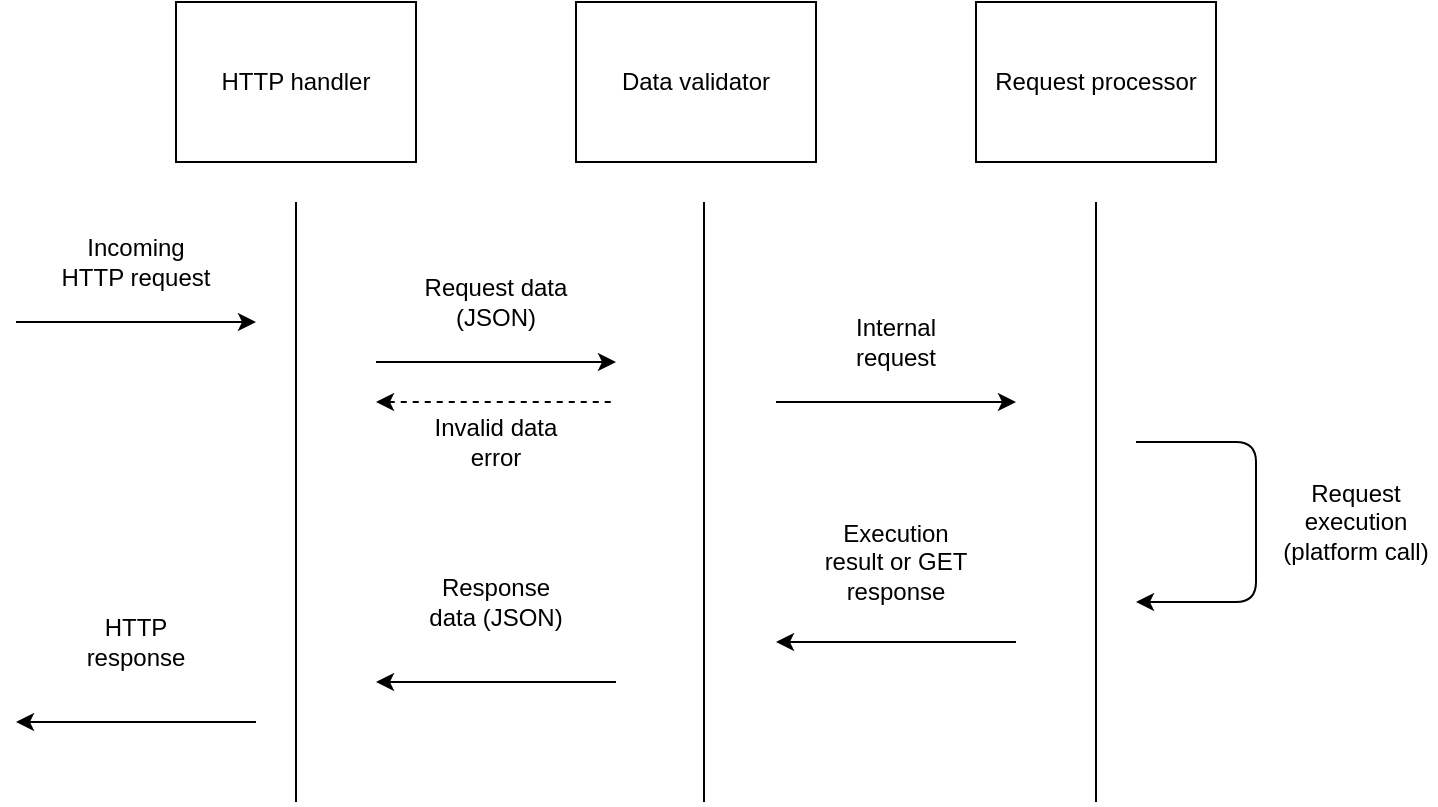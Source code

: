 <mxfile version="14.1.8" type="device"><diagram id="cPdftNuJx0qDrDwf_wwC" name="HTTP processing"><mxGraphModel dx="812" dy="504" grid="1" gridSize="10" guides="1" tooltips="1" connect="1" arrows="1" fold="1" page="1" pageScale="1" pageWidth="850" pageHeight="1100" math="0" shadow="0"><root><mxCell id="0"/><mxCell id="1" parent="0"/><mxCell id="GxVAUg94IcMfXfOqToCY-2" value="Incoming HTTP request" style="text;html=1;strokeColor=none;fillColor=none;align=center;verticalAlign=middle;whiteSpace=wrap;rounded=0;" vertex="1" parent="1"><mxGeometry x="100" y="150" width="80" height="40" as="geometry"/></mxCell><mxCell id="GxVAUg94IcMfXfOqToCY-3" value="HTTP handler" style="rounded=0;whiteSpace=wrap;html=1;" vertex="1" parent="1"><mxGeometry x="160" y="40" width="120" height="80" as="geometry"/></mxCell><mxCell id="GxVAUg94IcMfXfOqToCY-4" value="" style="endArrow=classic;html=1;" edge="1" parent="1"><mxGeometry width="50" height="50" relative="1" as="geometry"><mxPoint x="80" y="200" as="sourcePoint"/><mxPoint x="200" y="200" as="targetPoint"/></mxGeometry></mxCell><mxCell id="GxVAUg94IcMfXfOqToCY-5" value="" style="endArrow=none;html=1;" edge="1" parent="1"><mxGeometry width="50" height="50" relative="1" as="geometry"><mxPoint x="220" y="440" as="sourcePoint"/><mxPoint x="220" y="140" as="targetPoint"/></mxGeometry></mxCell><mxCell id="GxVAUg94IcMfXfOqToCY-6" value="Data validator" style="rounded=0;whiteSpace=wrap;html=1;" vertex="1" parent="1"><mxGeometry x="360" y="40" width="120" height="80" as="geometry"/></mxCell><mxCell id="GxVAUg94IcMfXfOqToCY-7" value="" style="endArrow=classic;html=1;" edge="1" parent="1"><mxGeometry width="50" height="50" relative="1" as="geometry"><mxPoint x="260" y="220" as="sourcePoint"/><mxPoint x="380" y="220" as="targetPoint"/></mxGeometry></mxCell><mxCell id="GxVAUg94IcMfXfOqToCY-8" value="Request data (JSON)" style="text;html=1;strokeColor=none;fillColor=none;align=center;verticalAlign=middle;whiteSpace=wrap;rounded=0;" vertex="1" parent="1"><mxGeometry x="280" y="170" width="80" height="40" as="geometry"/></mxCell><mxCell id="GxVAUg94IcMfXfOqToCY-9" value="" style="endArrow=none;html=1;" edge="1" parent="1"><mxGeometry width="50" height="50" relative="1" as="geometry"><mxPoint x="424" y="440" as="sourcePoint"/><mxPoint x="424" y="140" as="targetPoint"/></mxGeometry></mxCell><mxCell id="GxVAUg94IcMfXfOqToCY-10" value="Request processor" style="rounded=0;whiteSpace=wrap;html=1;" vertex="1" parent="1"><mxGeometry x="560" y="40" width="120" height="80" as="geometry"/></mxCell><mxCell id="GxVAUg94IcMfXfOqToCY-11" value="" style="endArrow=none;html=1;" edge="1" parent="1"><mxGeometry width="50" height="50" relative="1" as="geometry"><mxPoint x="620" y="440" as="sourcePoint"/><mxPoint x="620" y="140" as="targetPoint"/></mxGeometry></mxCell><mxCell id="GxVAUg94IcMfXfOqToCY-12" value="" style="endArrow=classic;html=1;" edge="1" parent="1"><mxGeometry width="50" height="50" relative="1" as="geometry"><mxPoint x="460" y="240" as="sourcePoint"/><mxPoint x="580" y="240" as="targetPoint"/></mxGeometry></mxCell><mxCell id="GxVAUg94IcMfXfOqToCY-13" value="Internal request" style="text;html=1;strokeColor=none;fillColor=none;align=center;verticalAlign=middle;whiteSpace=wrap;rounded=0;" vertex="1" parent="1"><mxGeometry x="480" y="190" width="80" height="40" as="geometry"/></mxCell><mxCell id="GxVAUg94IcMfXfOqToCY-14" value="" style="endArrow=none;html=1;dashed=1;startArrow=classic;startFill=1;endFill=0;" edge="1" parent="1"><mxGeometry width="50" height="50" relative="1" as="geometry"><mxPoint x="260" y="240" as="sourcePoint"/><mxPoint x="380" y="240" as="targetPoint"/></mxGeometry></mxCell><mxCell id="GxVAUg94IcMfXfOqToCY-15" value="Invalid data error" style="text;html=1;strokeColor=none;fillColor=none;align=center;verticalAlign=middle;whiteSpace=wrap;rounded=0;" vertex="1" parent="1"><mxGeometry x="280" y="240" width="80" height="40" as="geometry"/></mxCell><mxCell id="GxVAUg94IcMfXfOqToCY-16" value="" style="endArrow=classic;html=1;" edge="1" parent="1"><mxGeometry width="50" height="50" relative="1" as="geometry"><mxPoint x="640" y="260" as="sourcePoint"/><mxPoint x="640" y="340" as="targetPoint"/><Array as="points"><mxPoint x="700" y="260"/><mxPoint x="700" y="340"/></Array></mxGeometry></mxCell><mxCell id="GxVAUg94IcMfXfOqToCY-17" value="Request execution&lt;br&gt;(platform call)" style="text;html=1;strokeColor=none;fillColor=none;align=center;verticalAlign=middle;whiteSpace=wrap;rounded=0;" vertex="1" parent="1"><mxGeometry x="710" y="280" width="80" height="40" as="geometry"/></mxCell><mxCell id="GxVAUg94IcMfXfOqToCY-18" value="" style="endArrow=classic;html=1;" edge="1" parent="1"><mxGeometry width="50" height="50" relative="1" as="geometry"><mxPoint x="580" y="360" as="sourcePoint"/><mxPoint x="460" y="360" as="targetPoint"/></mxGeometry></mxCell><mxCell id="GxVAUg94IcMfXfOqToCY-19" value="Execution result or GET response" style="text;html=1;strokeColor=none;fillColor=none;align=center;verticalAlign=middle;whiteSpace=wrap;rounded=0;" vertex="1" parent="1"><mxGeometry x="480" y="300" width="80" height="40" as="geometry"/></mxCell><mxCell id="GxVAUg94IcMfXfOqToCY-20" value="" style="endArrow=classic;html=1;" edge="1" parent="1"><mxGeometry width="50" height="50" relative="1" as="geometry"><mxPoint x="380" y="380" as="sourcePoint"/><mxPoint x="260" y="380" as="targetPoint"/></mxGeometry></mxCell><mxCell id="GxVAUg94IcMfXfOqToCY-21" value="Response data (JSON)" style="text;html=1;strokeColor=none;fillColor=none;align=center;verticalAlign=middle;whiteSpace=wrap;rounded=0;" vertex="1" parent="1"><mxGeometry x="280" y="320" width="80" height="40" as="geometry"/></mxCell><mxCell id="GxVAUg94IcMfXfOqToCY-22" value="" style="endArrow=classic;html=1;" edge="1" parent="1"><mxGeometry width="50" height="50" relative="1" as="geometry"><mxPoint x="200" y="400" as="sourcePoint"/><mxPoint x="80" y="400" as="targetPoint"/></mxGeometry></mxCell><mxCell id="GxVAUg94IcMfXfOqToCY-23" value="HTTP response" style="text;html=1;strokeColor=none;fillColor=none;align=center;verticalAlign=middle;whiteSpace=wrap;rounded=0;" vertex="1" parent="1"><mxGeometry x="100" y="340" width="80" height="40" as="geometry"/></mxCell></root></mxGraphModel></diagram></mxfile>